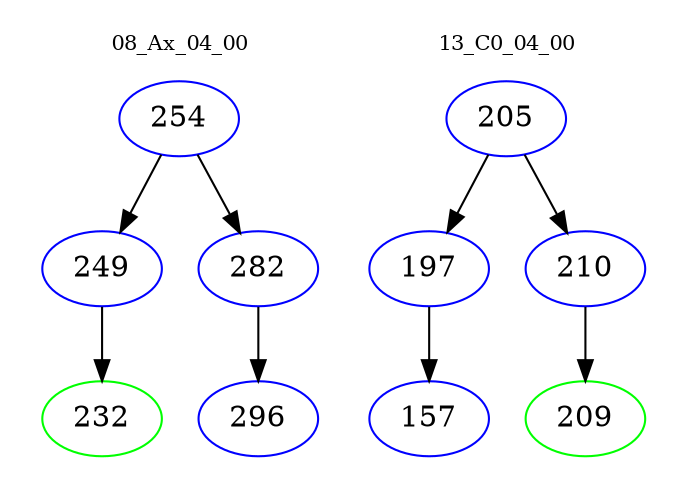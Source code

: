digraph{
subgraph cluster_0 {
color = white
label = "08_Ax_04_00";
fontsize=10;
T0_254 [label="254", color="blue"]
T0_254 -> T0_249 [color="black"]
T0_249 [label="249", color="blue"]
T0_249 -> T0_232 [color="black"]
T0_232 [label="232", color="green"]
T0_254 -> T0_282 [color="black"]
T0_282 [label="282", color="blue"]
T0_282 -> T0_296 [color="black"]
T0_296 [label="296", color="blue"]
}
subgraph cluster_1 {
color = white
label = "13_C0_04_00";
fontsize=10;
T1_205 [label="205", color="blue"]
T1_205 -> T1_197 [color="black"]
T1_197 [label="197", color="blue"]
T1_197 -> T1_157 [color="black"]
T1_157 [label="157", color="blue"]
T1_205 -> T1_210 [color="black"]
T1_210 [label="210", color="blue"]
T1_210 -> T1_209 [color="black"]
T1_209 [label="209", color="green"]
}
}
